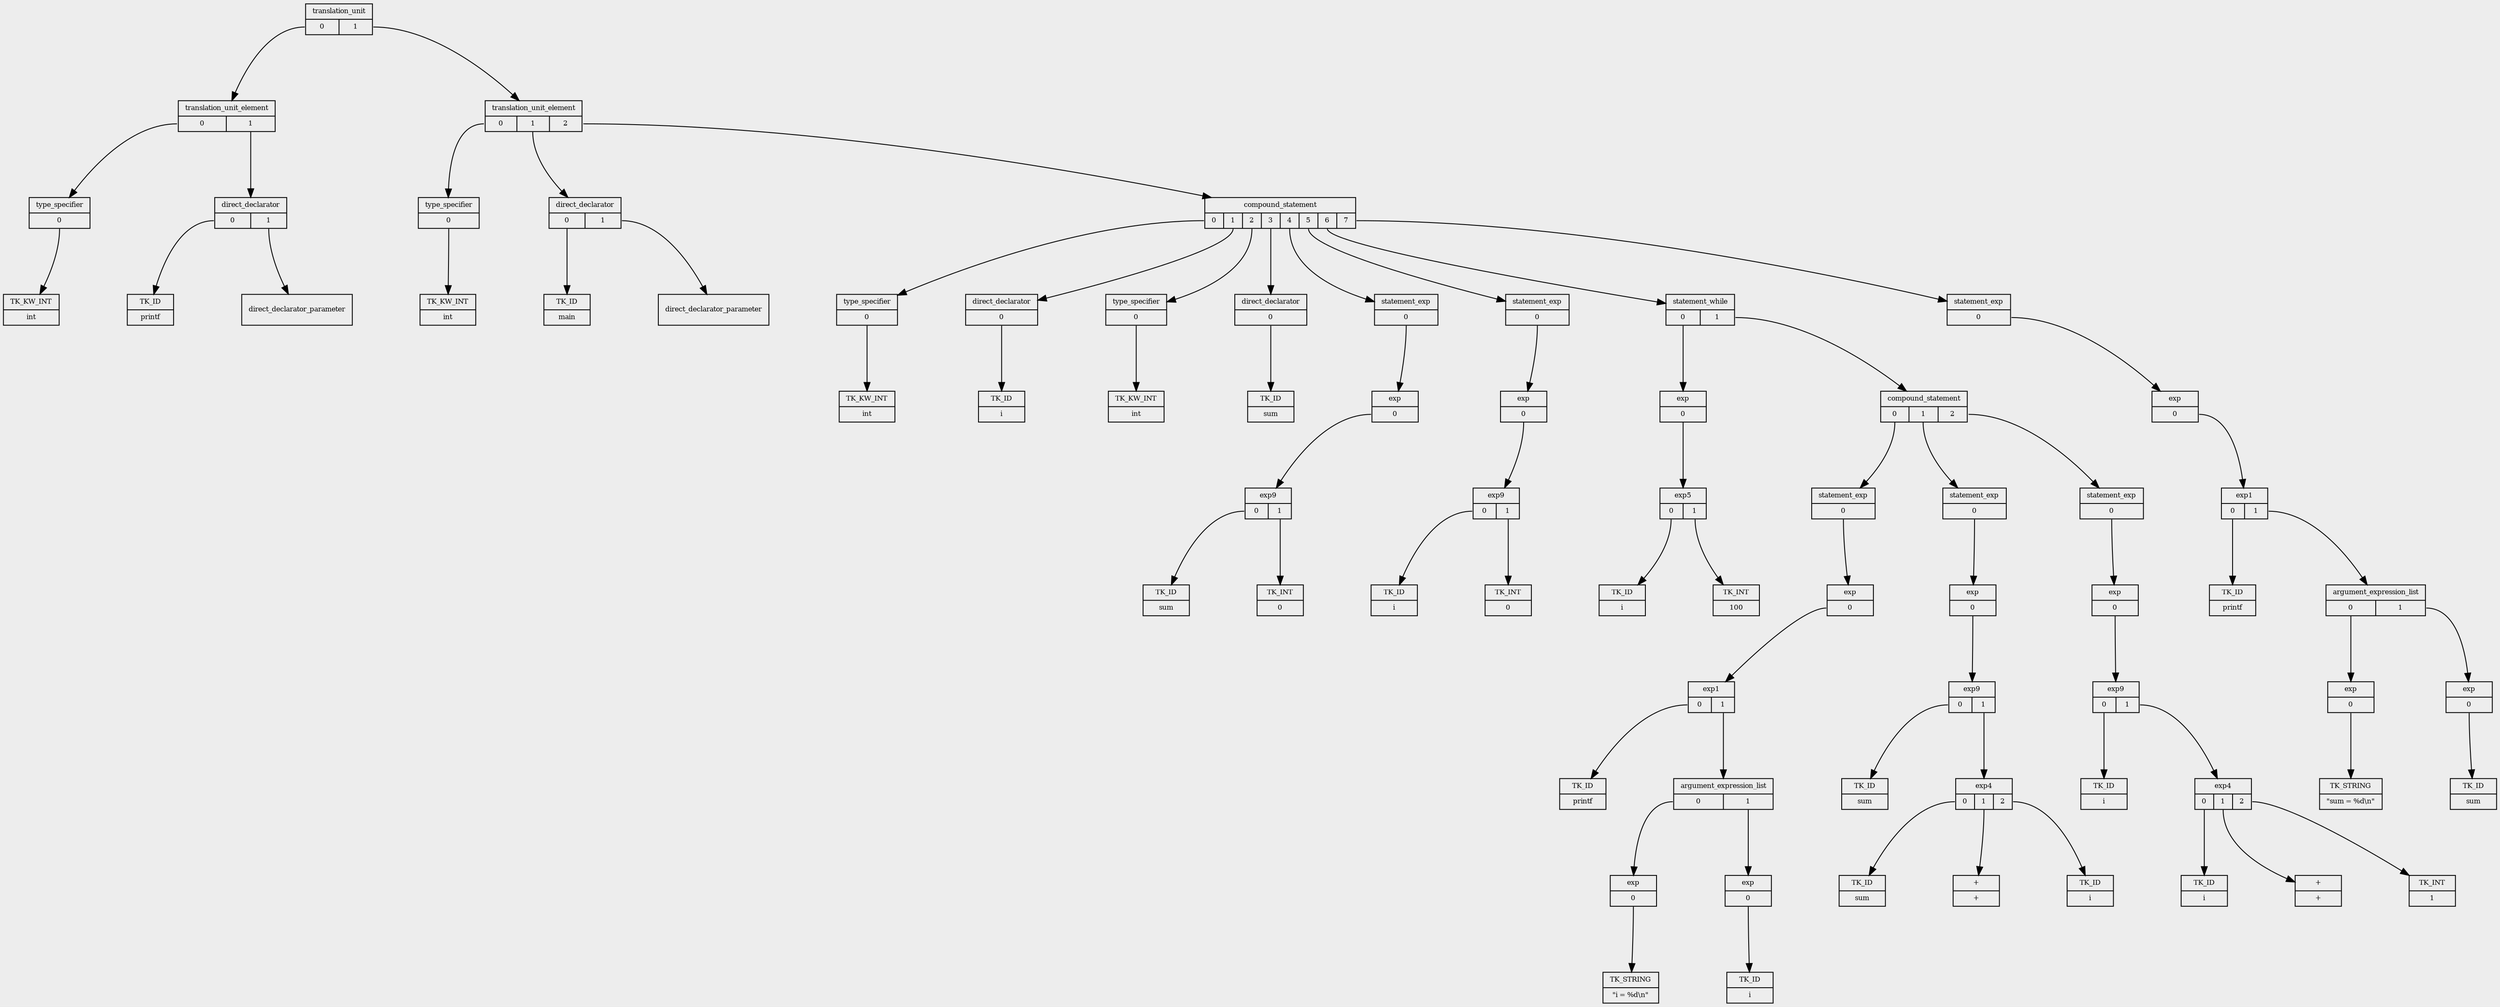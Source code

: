 digraph AST_graph {              
    graph [                      
        charset = "UTF-8",     
        bgcolor = "#EDEDED",   
        rankdir = TB,            
        nodesep = 1.1,           
        ranksep = 1.05,          
    ];                           
    node [                       
        shape = record,          
        // fontname = "Ricty", 
        fontsize = 8,            
    ];                           
    // node
    node0 [label = "{translation_unit|{<p0>0|<p1>1}}"]; 
    node1 [label = "{translation_unit_element|{<p0>0|<p1>1}}"]; 
    node2 [label = "{type_specifier|{<p0>0}}"]; 
    node3 [label = "{TK_KW_INT|int}"]; 
    node4 [label = "{direct_declarator|{<p0>0|<p1>1}}"]; 
    node5 [label = "{TK_ID|printf}"]; 
    node6 [label = "direct_declarator_parameter"]; 
    node7 [label = "{translation_unit_element|{<p0>0|<p1>1|<p2>2}}"]; 
    node8 [label = "{type_specifier|{<p0>0}}"]; 
    node9 [label = "{TK_KW_INT|int}"]; 
    node10 [label = "{direct_declarator|{<p0>0|<p1>1}}"]; 
    node11 [label = "{TK_ID|main}"]; 
    node12 [label = "direct_declarator_parameter"]; 
    node13 [label = "{compound_statement|{<p0>0|<p1>1|<p2>2|<p3>3|<p4>4|<p5>5|<p6>6|<p7>7}}"]; 
    node14 [label = "{type_specifier|{<p0>0}}"]; 
    node15 [label = "{TK_KW_INT|int}"]; 
    node16 [label = "{direct_declarator|{<p0>0}}"]; 
    node17 [label = "{TK_ID|i}"]; 
    node18 [label = "{type_specifier|{<p0>0}}"]; 
    node19 [label = "{TK_KW_INT|int}"]; 
    node20 [label = "{direct_declarator|{<p0>0}}"]; 
    node21 [label = "{TK_ID|sum}"]; 
    node22 [label = "{statement_exp|{<p0>0}}"]; 
    node23 [label = "{exp|{<p0>0}}"]; 
    node24 [label = "{exp9|{<p0>0|<p1>1}}"]; 
    node25 [label = "{TK_ID|sum}"]; 
    node26 [label = "{TK_INT|0}"]; 
    node27 [label = "{statement_exp|{<p0>0}}"]; 
    node28 [label = "{exp|{<p0>0}}"]; 
    node29 [label = "{exp9|{<p0>0|<p1>1}}"]; 
    node30 [label = "{TK_ID|i}"]; 
    node31 [label = "{TK_INT|0}"]; 
    node32 [label = "{statement_while|{<p0>0|<p1>1}}"]; 
    node33 [label = "{exp|{<p0>0}}"]; 
    node34 [label = "{exp5|{<p0>0|<p1>1}}"]; 
    node35 [label = "{TK_ID|i}"]; 
    node36 [label = "{TK_INT|100}"]; 
    node37 [label = "{compound_statement|{<p0>0|<p1>1|<p2>2}}"]; 
    node38 [label = "{statement_exp|{<p0>0}}"]; 
    node39 [label = "{exp|{<p0>0}}"]; 
    node40 [label = "{exp1|{<p0>0|<p1>1}}"]; 
    node41 [label = "{TK_ID|printf}"]; 
    node42 [label = "{argument_expression_list|{<p0>0|<p1>1}}"]; 
    node43 [label = "{exp|{<p0>0}}"]; 
    node44 [label = "{TK_STRING|\"i = %d\\n\"}"]; 
    node45 [label = "{exp|{<p0>0}}"]; 
    node46 [label = "{TK_ID|i}"]; 
    node47 [label = "{statement_exp|{<p0>0}}"]; 
    node48 [label = "{exp|{<p0>0}}"]; 
    node49 [label = "{exp9|{<p0>0|<p1>1}}"]; 
    node50 [label = "{TK_ID|sum}"]; 
    node51 [label = "{exp4|{<p0>0|<p1>1|<p2>2}}"]; 
    node52 [label = "{TK_ID|sum}"]; 
    node53 [label = "{+|+}"]; 
    node54 [label = "{TK_ID|i}"]; 
    node55 [label = "{statement_exp|{<p0>0}}"]; 
    node56 [label = "{exp|{<p0>0}}"]; 
    node57 [label = "{exp9|{<p0>0|<p1>1}}"]; 
    node58 [label = "{TK_ID|i}"]; 
    node59 [label = "{exp4|{<p0>0|<p1>1|<p2>2}}"]; 
    node60 [label = "{TK_ID|i}"]; 
    node61 [label = "{+|+}"]; 
    node62 [label = "{TK_INT|1}"]; 
    node63 [label = "{statement_exp|{<p0>0}}"]; 
    node64 [label = "{exp|{<p0>0}}"]; 
    node65 [label = "{exp1|{<p0>0|<p1>1}}"]; 
    node66 [label = "{TK_ID|printf}"]; 
    node67 [label = "{argument_expression_list|{<p0>0|<p1>1}}"]; 
    node68 [label = "{exp|{<p0>0}}"]; 
    node69 [label = "{TK_STRING|\"sum = %d\\n\"}"]; 
    node70 [label = "{exp|{<p0>0}}"]; 
    node71 [label = "{TK_ID|sum}"]; 
    // edge
    node0:p0 -> node1 ;
    node1:p0 -> node2 ;
    node2:p0 -> node3 ;
    node1:p1 -> node4 ;
    node4:p0 -> node5 ;
    node4:p1 -> node6 ;
    node0:p1 -> node7 ;
    node7:p0 -> node8 ;
    node8:p0 -> node9 ;
    node7:p1 -> node10 ;
    node10:p0 -> node11 ;
    node10:p1 -> node12 ;
    node7:p2 -> node13 ;
    node13:p0 -> node14 ;
    node14:p0 -> node15 ;
    node13:p1 -> node16 ;
    node16:p0 -> node17 ;
    node13:p2 -> node18 ;
    node18:p0 -> node19 ;
    node13:p3 -> node20 ;
    node20:p0 -> node21 ;
    node13:p4 -> node22 ;
    node22:p0 -> node23 ;
    node23:p0 -> node24 ;
    node24:p0 -> node25 ;
    node24:p1 -> node26 ;
    node13:p5 -> node27 ;
    node27:p0 -> node28 ;
    node28:p0 -> node29 ;
    node29:p0 -> node30 ;
    node29:p1 -> node31 ;
    node13:p6 -> node32 ;
    node32:p0 -> node33 ;
    node33:p0 -> node34 ;
    node34:p0 -> node35 ;
    node34:p1 -> node36 ;
    node32:p1 -> node37 ;
    node37:p0 -> node38 ;
    node38:p0 -> node39 ;
    node39:p0 -> node40 ;
    node40:p0 -> node41 ;
    node40:p1 -> node42 ;
    node42:p0 -> node43 ;
    node43:p0 -> node44 ;
    node42:p1 -> node45 ;
    node45:p0 -> node46 ;
    node37:p1 -> node47 ;
    node47:p0 -> node48 ;
    node48:p0 -> node49 ;
    node49:p0 -> node50 ;
    node49:p1 -> node51 ;
    node51:p0 -> node52 ;
    node51:p1 -> node53 ;
    node51:p2 -> node54 ;
    node37:p2 -> node55 ;
    node55:p0 -> node56 ;
    node56:p0 -> node57 ;
    node57:p0 -> node58 ;
    node57:p1 -> node59 ;
    node59:p0 -> node60 ;
    node59:p1 -> node61 ;
    node59:p2 -> node62 ;
    node13:p7 -> node63 ;
    node63:p0 -> node64 ;
    node64:p0 -> node65 ;
    node65:p0 -> node66 ;
    node65:p1 -> node67 ;
    node67:p0 -> node68 ;
    node68:p0 -> node69 ;
    node67:p1 -> node70 ;
    node70:p0 -> node71 ;
}                                
